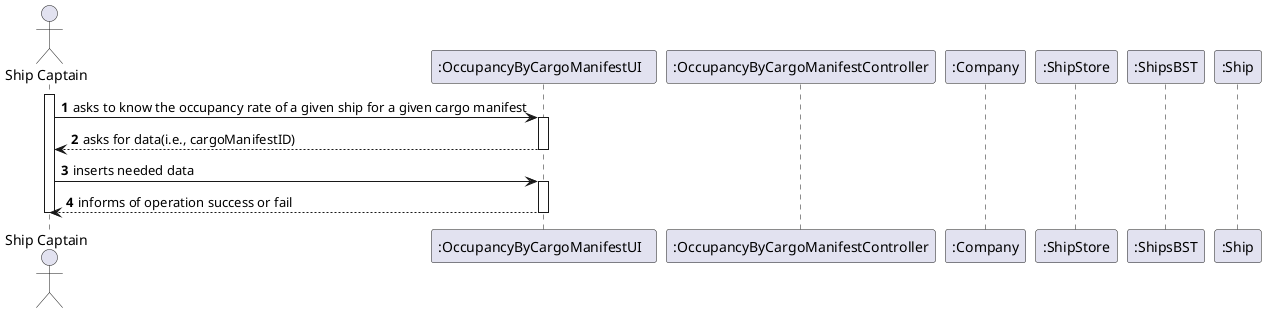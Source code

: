 @startuml
autonumber
'hide footbox
actor "Ship Captain" as SC
participant ":OccupancyByCargoManifestUI  " as UI
participant ":OccupancyByCargoManifestController" as CTRL
participant ":Company" as CMP
participant ":ShipStore" as STORE
participant ":ShipsBST" as SBST
participant ":Ship" as SHIP

activate SC
SC -> UI : asks to know the occupancy rate of a given ship for a given cargo manifest
activate UI
UI --> SC : asks for data(i.e., cargoManifestID)
deactivate UI
SC -> UI : inserts needed data
activate UI
UI --> SC : informs of operation success or fail
deactivate UI
deactivate SC

@enduml
